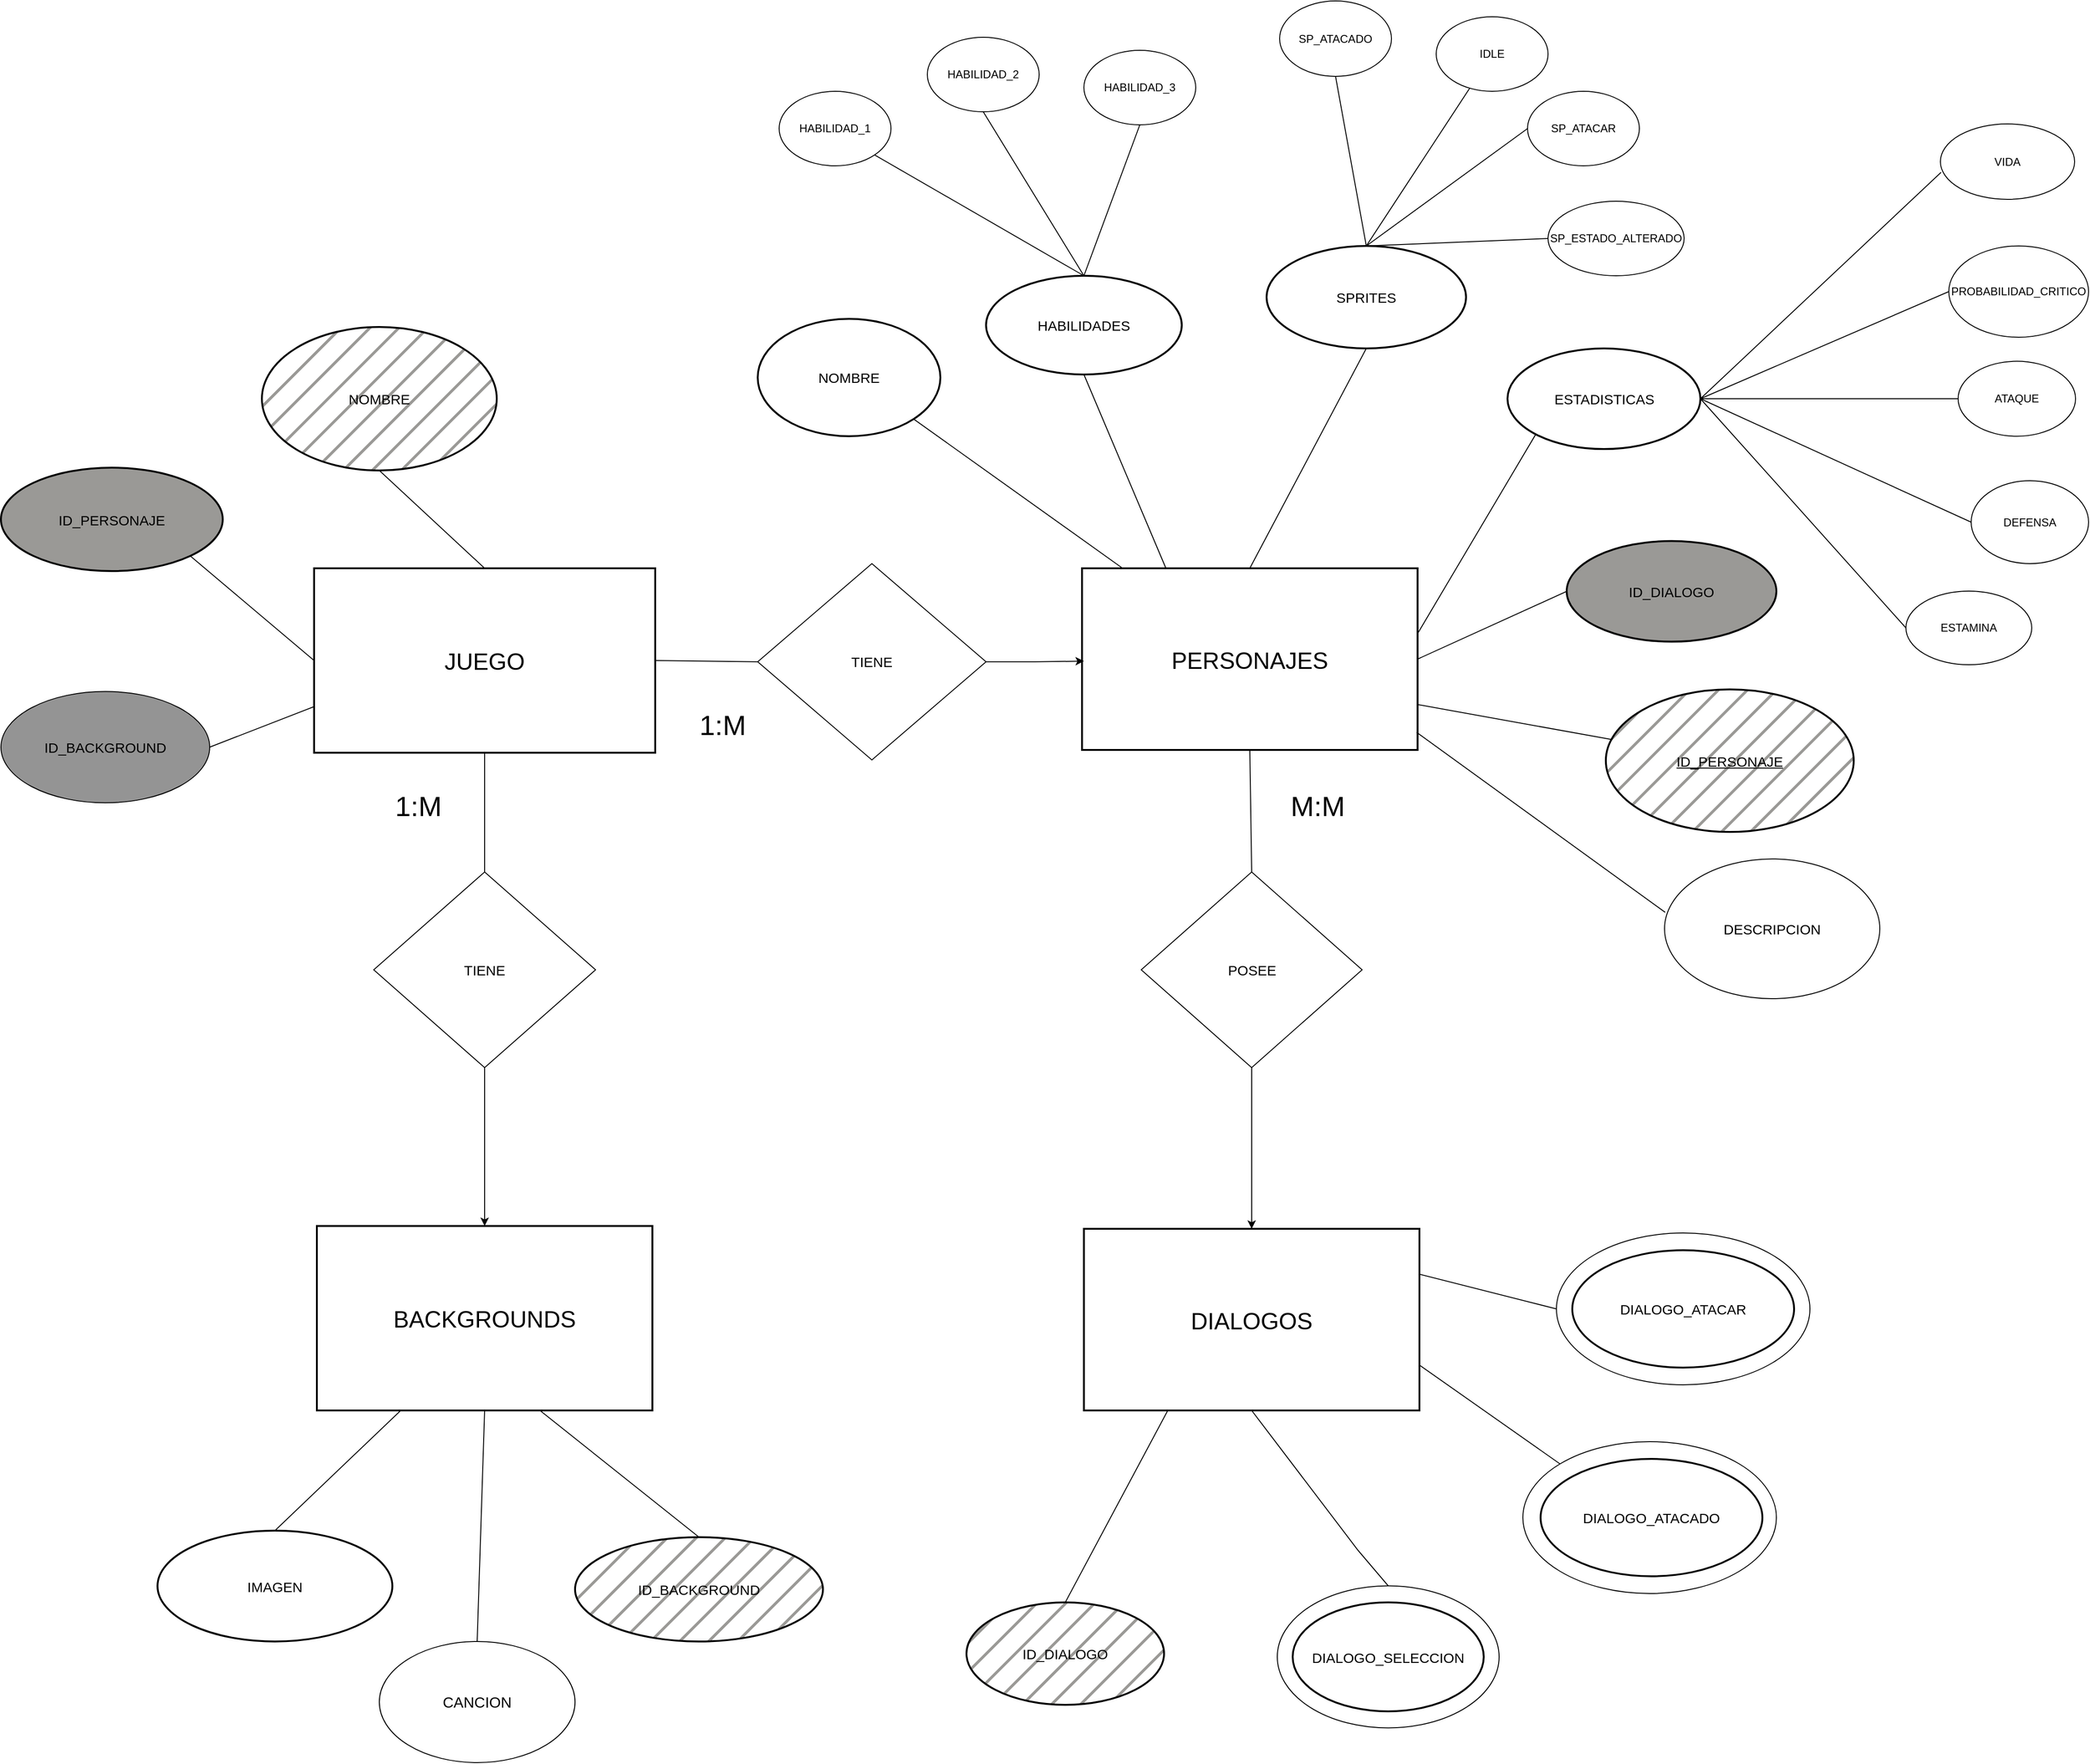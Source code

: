 <mxfile version="21.1.9" type="github">
  <diagram id="R2lEEEUBdFMjLlhIrx00" name="Page-1">
    <mxGraphModel dx="2740" dy="3270" grid="1" gridSize="14" guides="1" tooltips="1" connect="1" arrows="1" fold="1" page="1" pageScale="1" pageWidth="850" pageHeight="1100" background="#ffffff" math="0" shadow="0" extFonts="Permanent Marker^https://fonts.googleapis.com/css?family=Permanent+Marker">
      <root>
        <mxCell id="0" />
        <mxCell id="1" parent="0" />
        <mxCell id="P4IsemDNWRHRoisWRi79-3" value="" style="ellipse;whiteSpace=wrap;html=1;" parent="1" vertex="1">
          <mxGeometry x="1145.5" y="2586.25" width="238" height="152.5" as="geometry" />
        </mxCell>
        <mxCell id="P4IsemDNWRHRoisWRi79-2" value="" style="ellipse;whiteSpace=wrap;html=1;" parent="1" vertex="1">
          <mxGeometry x="1409" y="2431.5" width="272" height="163" as="geometry" />
        </mxCell>
        <mxCell id="P4IsemDNWRHRoisWRi79-1" value="" style="ellipse;whiteSpace=wrap;html=1;" parent="1" vertex="1">
          <mxGeometry x="1445" y="2207.5" width="272" height="163" as="geometry" />
        </mxCell>
        <mxCell id="YlZFul1MHV9o11l2ybtj-17" value="&lt;p style=&quot;font-size: 25px;&quot; align=&quot;center&quot;&gt;JUEGO&lt;/p&gt;" style="rounded=0;whiteSpace=wrap;html=1;align=center;strokeWidth=2;" parent="1" vertex="1">
          <mxGeometry x="112" y="1494" width="366" height="198" as="geometry" />
        </mxCell>
        <mxCell id="YlZFul1MHV9o11l2ybtj-47" value="&lt;p&gt;&lt;font style=&quot;font-size: 25px;&quot;&gt;PERSONAJES&lt;/font&gt;&lt;/p&gt;" style="rounded=0;whiteSpace=wrap;html=1;strokeWidth=2;" parent="1" vertex="1">
          <mxGeometry x="936" y="1494" width="360" height="195" as="geometry" />
        </mxCell>
        <mxCell id="YlZFul1MHV9o11l2ybtj-48" value="&lt;p&gt;&lt;font style=&quot;font-size: 25px;&quot;&gt;DIALOGOS&lt;/font&gt;&lt;/p&gt;" style="rounded=0;whiteSpace=wrap;html=1;strokeWidth=2;" parent="1" vertex="1">
          <mxGeometry x="938" y="2203" width="360" height="195" as="geometry" />
        </mxCell>
        <mxCell id="YlZFul1MHV9o11l2ybtj-49" value="" style="endArrow=none;html=1;rounded=0;entryX=0;entryY=0.5;entryDx=0;entryDy=0;strokeWidth=1;exitX=1;exitY=0.5;exitDx=0;exitDy=0;" parent="1" source="YlZFul1MHV9o11l2ybtj-52" target="YlZFul1MHV9o11l2ybtj-61" edge="1">
          <mxGeometry width="50" height="50" relative="1" as="geometry">
            <mxPoint x="292" y="1781" as="sourcePoint" />
            <mxPoint x="725" y="1782" as="targetPoint" />
          </mxGeometry>
        </mxCell>
        <mxCell id="YlZFul1MHV9o11l2ybtj-50" value="&lt;font style=&quot;font-size: 15px;&quot;&gt;ID_DIALOGO&lt;/font&gt;" style="ellipse;whiteSpace=wrap;html=1;strokeWidth=2;shadow=0;perimeterSpacing=0;fillStyle=solid;fillColor=#9a9996;gradientColor=none;" parent="1" vertex="1">
          <mxGeometry x="1456" y="1464.75" width="225" height="108" as="geometry" />
        </mxCell>
        <mxCell id="YlZFul1MHV9o11l2ybtj-51" value="&lt;font style=&quot;font-size: 15px;&quot;&gt;HABILIDADES&lt;/font&gt;" style="ellipse;whiteSpace=wrap;html=1;strokeWidth=2;" parent="1" vertex="1">
          <mxGeometry x="833" y="1180" width="210" height="106" as="geometry" />
        </mxCell>
        <mxCell id="YlZFul1MHV9o11l2ybtj-52" value="&lt;font style=&quot;font-size: 15px;&quot;&gt;ESTADISTICAS&lt;/font&gt;" style="ellipse;whiteSpace=wrap;html=1;strokeWidth=2;" parent="1" vertex="1">
          <mxGeometry x="1392.5" y="1258" width="207" height="108" as="geometry" />
        </mxCell>
        <mxCell id="YlZFul1MHV9o11l2ybtj-58" value="&lt;font style=&quot;font-size: 15px;&quot;&gt;SPRITES&lt;/font&gt;" style="ellipse;whiteSpace=wrap;html=1;strokeWidth=2;" parent="1" vertex="1">
          <mxGeometry x="1134" y="1148" width="214" height="110" as="geometry" />
        </mxCell>
        <mxCell id="YlZFul1MHV9o11l2ybtj-59" value="VIDA" style="ellipse;whiteSpace=wrap;html=1;" parent="1" vertex="1">
          <mxGeometry x="1857" y="1017" width="144" height="81" as="geometry" />
        </mxCell>
        <mxCell id="YlZFul1MHV9o11l2ybtj-60" value="ESTAMINA" style="ellipse;whiteSpace=wrap;html=1;" parent="1" vertex="1">
          <mxGeometry x="1820" y="1518.5" width="135" height="79" as="geometry" />
        </mxCell>
        <mxCell id="YlZFul1MHV9o11l2ybtj-61" value="ATAQUE" style="ellipse;whiteSpace=wrap;html=1;" parent="1" vertex="1">
          <mxGeometry x="1876" y="1271.75" width="126" height="80.5" as="geometry" />
        </mxCell>
        <mxCell id="YlZFul1MHV9o11l2ybtj-62" value="DEFENSA" style="ellipse;whiteSpace=wrap;html=1;" parent="1" vertex="1">
          <mxGeometry x="1890" y="1400" width="126" height="89" as="geometry" />
        </mxCell>
        <mxCell id="YlZFul1MHV9o11l2ybtj-63" value="PROBABILIDAD_CRITICO" style="ellipse;whiteSpace=wrap;html=1;" parent="1" vertex="1">
          <mxGeometry x="1866" y="1148" width="150" height="98" as="geometry" />
        </mxCell>
        <mxCell id="YlZFul1MHV9o11l2ybtj-64" style="edgeStyle=orthogonalEdgeStyle;rounded=0;orthogonalLoop=1;jettySize=auto;html=1;exitX=0.5;exitY=1;exitDx=0;exitDy=0;" parent="1" source="YlZFul1MHV9o11l2ybtj-61" target="YlZFul1MHV9o11l2ybtj-61" edge="1">
          <mxGeometry relative="1" as="geometry" />
        </mxCell>
        <mxCell id="YlZFul1MHV9o11l2ybtj-65" value="IDLE" style="ellipse;whiteSpace=wrap;html=1;" parent="1" vertex="1">
          <mxGeometry x="1316" y="902" width="120" height="80" as="geometry" />
        </mxCell>
        <mxCell id="YlZFul1MHV9o11l2ybtj-66" value="SP_ATACAR" style="ellipse;whiteSpace=wrap;html=1;" parent="1" vertex="1">
          <mxGeometry x="1414" y="982" width="120" height="80" as="geometry" />
        </mxCell>
        <mxCell id="YlZFul1MHV9o11l2ybtj-67" value="SP_ATACADO" style="ellipse;whiteSpace=wrap;html=1;" parent="1" vertex="1">
          <mxGeometry x="1148" y="885" width="120" height="81" as="geometry" />
        </mxCell>
        <mxCell id="YlZFul1MHV9o11l2ybtj-69" value="" style="endArrow=none;html=1;rounded=0;exitX=0.5;exitY=1;exitDx=0;exitDy=0;entryX=0.5;entryY=0;entryDx=0;entryDy=0;" parent="1" source="YlZFul1MHV9o11l2ybtj-58" target="YlZFul1MHV9o11l2ybtj-47" edge="1">
          <mxGeometry width="50" height="50" relative="1" as="geometry">
            <mxPoint x="1269" y="1634" as="sourcePoint" />
            <mxPoint x="1319" y="1584" as="targetPoint" />
          </mxGeometry>
        </mxCell>
        <mxCell id="YlZFul1MHV9o11l2ybtj-70" value="" style="endArrow=none;html=1;rounded=0;exitX=0.25;exitY=0;exitDx=0;exitDy=0;entryX=0.5;entryY=1;entryDx=0;entryDy=0;" parent="1" source="YlZFul1MHV9o11l2ybtj-47" target="YlZFul1MHV9o11l2ybtj-51" edge="1">
          <mxGeometry width="50" height="50" relative="1" as="geometry">
            <mxPoint x="1269" y="1634" as="sourcePoint" />
            <mxPoint x="1319" y="1584" as="targetPoint" />
          </mxGeometry>
        </mxCell>
        <mxCell id="YlZFul1MHV9o11l2ybtj-71" value="HABILIDAD_1" style="ellipse;whiteSpace=wrap;html=1;" parent="1" vertex="1">
          <mxGeometry x="611" y="982" width="120" height="80" as="geometry" />
        </mxCell>
        <mxCell id="YlZFul1MHV9o11l2ybtj-72" value="&lt;div&gt;HABILIDAD_2&lt;/div&gt;" style="ellipse;whiteSpace=wrap;html=1;" parent="1" vertex="1">
          <mxGeometry x="770" y="924" width="120" height="80" as="geometry" />
        </mxCell>
        <mxCell id="YlZFul1MHV9o11l2ybtj-77" value="&lt;font style=&quot;font-size: 25px;&quot;&gt;BACKGROUNDS&lt;/font&gt;" style="rounded=0;whiteSpace=wrap;html=1;strokeWidth=2;" parent="1" vertex="1">
          <mxGeometry x="115" y="2200" width="360" height="198" as="geometry" />
        </mxCell>
        <mxCell id="YlZFul1MHV9o11l2ybtj-80" value="" style="endArrow=none;html=1;rounded=0;exitX=0;exitY=0.5;exitDx=0;exitDy=0;entryX=1;entryY=0.5;entryDx=0;entryDy=0;" parent="1" source="YlZFul1MHV9o11l2ybtj-50" target="YlZFul1MHV9o11l2ybtj-47" edge="1">
          <mxGeometry width="50" height="50" relative="1" as="geometry">
            <mxPoint x="1269" y="1724" as="sourcePoint" />
            <mxPoint x="1319" y="1674" as="targetPoint" />
          </mxGeometry>
        </mxCell>
        <mxCell id="YlZFul1MHV9o11l2ybtj-81" value="" style="endArrow=none;html=1;rounded=0;entryX=0.999;entryY=0.363;entryDx=0;entryDy=0;entryPerimeter=0;exitX=0;exitY=1;exitDx=0;exitDy=0;" parent="1" source="YlZFul1MHV9o11l2ybtj-52" target="YlZFul1MHV9o11l2ybtj-47" edge="1">
          <mxGeometry width="50" height="50" relative="1" as="geometry">
            <mxPoint x="1377" y="1556" as="sourcePoint" />
            <mxPoint x="1319" y="1674" as="targetPoint" />
          </mxGeometry>
        </mxCell>
        <mxCell id="YlZFul1MHV9o11l2ybtj-82" value="" style="endArrow=none;html=1;rounded=0;entryX=1;entryY=0.5;entryDx=0;entryDy=0;exitX=0.005;exitY=0.642;exitDx=0;exitDy=0;exitPerimeter=0;" parent="1" source="YlZFul1MHV9o11l2ybtj-59" target="YlZFul1MHV9o11l2ybtj-52" edge="1">
          <mxGeometry width="50" height="50" relative="1" as="geometry">
            <mxPoint x="1269" y="1724" as="sourcePoint" />
            <mxPoint x="1319" y="1674" as="targetPoint" />
          </mxGeometry>
        </mxCell>
        <mxCell id="YlZFul1MHV9o11l2ybtj-90" value="" style="endArrow=none;html=1;rounded=0;entryX=1;entryY=0.5;entryDx=0;entryDy=0;exitX=0;exitY=0.5;exitDx=0;exitDy=0;" parent="1" source="YlZFul1MHV9o11l2ybtj-60" target="YlZFul1MHV9o11l2ybtj-52" edge="1">
          <mxGeometry relative="1" as="geometry">
            <mxPoint x="1116" y="1755" as="sourcePoint" />
            <mxPoint x="1276" y="1755" as="targetPoint" />
          </mxGeometry>
        </mxCell>
        <mxCell id="YlZFul1MHV9o11l2ybtj-92" value="" style="endArrow=none;html=1;rounded=0;entryX=1;entryY=0.5;entryDx=0;entryDy=0;exitX=0;exitY=0.5;exitDx=0;exitDy=0;" parent="1" source="YlZFul1MHV9o11l2ybtj-62" target="YlZFul1MHV9o11l2ybtj-52" edge="1">
          <mxGeometry relative="1" as="geometry">
            <mxPoint x="1116" y="1755" as="sourcePoint" />
            <mxPoint x="1276" y="1755" as="targetPoint" />
          </mxGeometry>
        </mxCell>
        <mxCell id="YlZFul1MHV9o11l2ybtj-93" value="" style="endArrow=none;html=1;rounded=0;entryX=1;entryY=0.5;entryDx=0;entryDy=0;exitX=0;exitY=0.5;exitDx=0;exitDy=0;" parent="1" source="YlZFul1MHV9o11l2ybtj-63" target="YlZFul1MHV9o11l2ybtj-52" edge="1">
          <mxGeometry relative="1" as="geometry">
            <mxPoint x="1116" y="1755" as="sourcePoint" />
            <mxPoint x="1276" y="1755" as="targetPoint" />
          </mxGeometry>
        </mxCell>
        <mxCell id="YlZFul1MHV9o11l2ybtj-96" value="" style="endArrow=none;html=1;rounded=0;entryX=0.5;entryY=0;entryDx=0;entryDy=0;" parent="1" source="YlZFul1MHV9o11l2ybtj-65" target="YlZFul1MHV9o11l2ybtj-58" edge="1">
          <mxGeometry relative="1" as="geometry">
            <mxPoint x="1116" y="1512" as="sourcePoint" />
            <mxPoint x="1276" y="1512" as="targetPoint" />
          </mxGeometry>
        </mxCell>
        <mxCell id="YlZFul1MHV9o11l2ybtj-97" value="" style="endArrow=none;html=1;rounded=0;entryX=0.5;entryY=0;entryDx=0;entryDy=0;exitX=0;exitY=0.5;exitDx=0;exitDy=0;" parent="1" source="YlZFul1MHV9o11l2ybtj-68" target="YlZFul1MHV9o11l2ybtj-58" edge="1">
          <mxGeometry relative="1" as="geometry">
            <mxPoint x="1116" y="1512" as="sourcePoint" />
            <mxPoint x="1276" y="1512" as="targetPoint" />
          </mxGeometry>
        </mxCell>
        <mxCell id="YlZFul1MHV9o11l2ybtj-98" style="edgeStyle=orthogonalEdgeStyle;rounded=0;orthogonalLoop=1;jettySize=auto;html=1;exitX=0.5;exitY=1;exitDx=0;exitDy=0;" parent="1" source="YlZFul1MHV9o11l2ybtj-68" target="YlZFul1MHV9o11l2ybtj-68" edge="1">
          <mxGeometry relative="1" as="geometry" />
        </mxCell>
        <mxCell id="YlZFul1MHV9o11l2ybtj-99" value="" style="endArrow=none;html=1;rounded=0;entryX=0.5;entryY=0;entryDx=0;entryDy=0;exitX=0;exitY=0.5;exitDx=0;exitDy=0;" parent="1" source="YlZFul1MHV9o11l2ybtj-66" target="YlZFul1MHV9o11l2ybtj-58" edge="1">
          <mxGeometry relative="1" as="geometry">
            <mxPoint x="1116" y="1512" as="sourcePoint" />
            <mxPoint x="1276" y="1512" as="targetPoint" />
          </mxGeometry>
        </mxCell>
        <mxCell id="YlZFul1MHV9o11l2ybtj-100" value="" style="endArrow=none;html=1;rounded=0;entryX=0.5;entryY=1;entryDx=0;entryDy=0;exitX=0.5;exitY=0;exitDx=0;exitDy=0;" parent="1" source="YlZFul1MHV9o11l2ybtj-58" target="YlZFul1MHV9o11l2ybtj-67" edge="1">
          <mxGeometry relative="1" as="geometry">
            <mxPoint x="1404" y="1350" as="sourcePoint" />
            <mxPoint x="1276" y="1512" as="targetPoint" />
          </mxGeometry>
        </mxCell>
        <mxCell id="YlZFul1MHV9o11l2ybtj-101" value="" style="endArrow=none;html=1;rounded=0;entryX=1;entryY=1;entryDx=0;entryDy=0;exitX=0.5;exitY=0;exitDx=0;exitDy=0;" parent="1" source="YlZFul1MHV9o11l2ybtj-51" target="YlZFul1MHV9o11l2ybtj-71" edge="1">
          <mxGeometry relative="1" as="geometry">
            <mxPoint x="1120" y="1512" as="sourcePoint" />
            <mxPoint x="1280" y="1512" as="targetPoint" />
          </mxGeometry>
        </mxCell>
        <mxCell id="YlZFul1MHV9o11l2ybtj-102" value="" style="endArrow=none;html=1;rounded=0;entryX=0.5;entryY=1;entryDx=0;entryDy=0;exitX=0.5;exitY=0;exitDx=0;exitDy=0;" parent="1" source="YlZFul1MHV9o11l2ybtj-51" target="YlZFul1MHV9o11l2ybtj-72" edge="1">
          <mxGeometry relative="1" as="geometry">
            <mxPoint x="1120" y="1512" as="sourcePoint" />
            <mxPoint x="1280" y="1512" as="targetPoint" />
          </mxGeometry>
        </mxCell>
        <mxCell id="YlZFul1MHV9o11l2ybtj-103" value="" style="endArrow=none;html=1;rounded=0;entryX=0.5;entryY=1;entryDx=0;entryDy=0;exitX=0.5;exitY=0;exitDx=0;exitDy=0;" parent="1" source="YlZFul1MHV9o11l2ybtj-51" target="YlZFul1MHV9o11l2ybtj-73" edge="1">
          <mxGeometry relative="1" as="geometry">
            <mxPoint x="1120" y="1512" as="sourcePoint" />
            <mxPoint x="1280" y="1512" as="targetPoint" />
          </mxGeometry>
        </mxCell>
        <mxCell id="YlZFul1MHV9o11l2ybtj-106" style="edgeStyle=orthogonalEdgeStyle;rounded=0;orthogonalLoop=1;jettySize=auto;html=1;exitX=0.5;exitY=1;exitDx=0;exitDy=0;" parent="1" source="YlZFul1MHV9o11l2ybtj-68" target="YlZFul1MHV9o11l2ybtj-68" edge="1">
          <mxGeometry relative="1" as="geometry" />
        </mxCell>
        <mxCell id="YlZFul1MHV9o11l2ybtj-107" value="&lt;font style=&quot;font-size: 15px;&quot;&gt;ID_PERSONAJE&lt;/font&gt;" style="ellipse;whiteSpace=wrap;html=1;align=center;strokeWidth=2;fillStyle=solid;fillColor=#9a9996;" parent="1" vertex="1">
          <mxGeometry x="-224" y="1386" width="238" height="111" as="geometry" />
        </mxCell>
        <mxCell id="YlZFul1MHV9o11l2ybtj-110" value="&lt;font style=&quot;font-size: 15px;&quot;&gt;NOMBRE&lt;/font&gt;" style="ellipse;whiteSpace=wrap;html=1;align=center;strokeWidth=2;" parent="1" vertex="1">
          <mxGeometry x="588" y="1226.25" width="196" height="126" as="geometry" />
        </mxCell>
        <mxCell id="YlZFul1MHV9o11l2ybtj-111" value="" style="endArrow=none;html=1;rounded=0;entryX=1;entryY=0.75;entryDx=0;entryDy=0;" parent="1" source="YlZFul1MHV9o11l2ybtj-116" target="YlZFul1MHV9o11l2ybtj-47" edge="1">
          <mxGeometry relative="1" as="geometry">
            <mxPoint x="1456" y="1680" as="sourcePoint" />
            <mxPoint x="1154" y="1610" as="targetPoint" />
            <Array as="points" />
          </mxGeometry>
        </mxCell>
        <mxCell id="YlZFul1MHV9o11l2ybtj-112" value="" style="endArrow=none;html=1;rounded=0;exitX=1;exitY=1;exitDx=0;exitDy=0;" parent="1" source="YlZFul1MHV9o11l2ybtj-110" target="YlZFul1MHV9o11l2ybtj-47" edge="1">
          <mxGeometry relative="1" as="geometry">
            <mxPoint x="756" y="1358" as="sourcePoint" />
            <mxPoint x="1154" y="1610" as="targetPoint" />
          </mxGeometry>
        </mxCell>
        <mxCell id="YlZFul1MHV9o11l2ybtj-113" style="edgeStyle=orthogonalEdgeStyle;rounded=0;orthogonalLoop=1;jettySize=auto;html=1;exitX=0.5;exitY=1;exitDx=0;exitDy=0;" parent="1" source="YlZFul1MHV9o11l2ybtj-66" target="YlZFul1MHV9o11l2ybtj-66" edge="1">
          <mxGeometry relative="1" as="geometry" />
        </mxCell>
        <mxCell id="YlZFul1MHV9o11l2ybtj-116" value="&lt;font style=&quot;font-size: 15px;&quot;&gt;ID_PERSONAJE&lt;/font&gt;" style="ellipse;whiteSpace=wrap;html=1;align=center;fontStyle=4;strokeWidth=2;fillColor=#9a9996;fillStyle=hatch;" parent="1" vertex="1">
          <mxGeometry x="1498" y="1624" width="266" height="153" as="geometry" />
        </mxCell>
        <mxCell id="YlZFul1MHV9o11l2ybtj-122" value="" style="endArrow=none;html=1;rounded=0;entryX=0.5;entryY=1;entryDx=0;entryDy=0;exitX=0.5;exitY=0;exitDx=0;exitDy=0;" parent="1" source="YlZFul1MHV9o11l2ybtj-17" target="YlZFul1MHV9o11l2ybtj-150" edge="1">
          <mxGeometry relative="1" as="geometry">
            <mxPoint x="994" y="1442" as="sourcePoint" />
            <mxPoint x="196" y="1386" as="targetPoint" />
          </mxGeometry>
        </mxCell>
        <mxCell id="YlZFul1MHV9o11l2ybtj-123" value="" style="endArrow=none;html=1;rounded=0;entryX=1;entryY=1;entryDx=0;entryDy=0;exitX=0;exitY=0.5;exitDx=0;exitDy=0;" parent="1" source="YlZFul1MHV9o11l2ybtj-17" target="YlZFul1MHV9o11l2ybtj-107" edge="1">
          <mxGeometry relative="1" as="geometry">
            <mxPoint x="994" y="1442" as="sourcePoint" />
            <mxPoint x="1154" y="1442" as="targetPoint" />
          </mxGeometry>
        </mxCell>
        <mxCell id="YlZFul1MHV9o11l2ybtj-125" value="" style="endArrow=none;html=1;rounded=0;entryX=1;entryY=0.25;entryDx=0;entryDy=0;exitX=0;exitY=0.5;exitDx=0;exitDy=0;" parent="1" source="P4IsemDNWRHRoisWRi79-1" target="YlZFul1MHV9o11l2ybtj-48" edge="1">
          <mxGeometry relative="1" as="geometry">
            <mxPoint x="1442" y="2296" as="sourcePoint" />
            <mxPoint x="1302" y="2265" as="targetPoint" />
            <Array as="points" />
          </mxGeometry>
        </mxCell>
        <mxCell id="YlZFul1MHV9o11l2ybtj-143" style="edgeStyle=orthogonalEdgeStyle;rounded=0;orthogonalLoop=1;jettySize=auto;html=1;exitX=0.5;exitY=1;exitDx=0;exitDy=0;" parent="1" source="YlZFul1MHV9o11l2ybtj-126" target="YlZFul1MHV9o11l2ybtj-48" edge="1">
          <mxGeometry relative="1" as="geometry" />
        </mxCell>
        <mxCell id="YlZFul1MHV9o11l2ybtj-126" value="&lt;font style=&quot;font-size: 15px;&quot;&gt;POSEE&lt;/font&gt;" style="shape=rhombus;perimeter=rhombusPerimeter;whiteSpace=wrap;html=1;align=center;" parent="1" vertex="1">
          <mxGeometry x="999.5" y="1820" width="237" height="210" as="geometry" />
        </mxCell>
        <mxCell id="YlZFul1MHV9o11l2ybtj-129" style="edgeStyle=orthogonalEdgeStyle;rounded=0;orthogonalLoop=1;jettySize=auto;html=1;exitX=0.5;exitY=1;exitDx=0;exitDy=0;" parent="1" source="YlZFul1MHV9o11l2ybtj-58" target="YlZFul1MHV9o11l2ybtj-58" edge="1">
          <mxGeometry relative="1" as="geometry" />
        </mxCell>
        <mxCell id="YlZFul1MHV9o11l2ybtj-134" value="" style="endArrow=none;html=1;rounded=0;entryX=0.5;entryY=1;entryDx=0;entryDy=0;exitX=0.5;exitY=0;exitDx=0;exitDy=0;" parent="1" source="YlZFul1MHV9o11l2ybtj-126" target="YlZFul1MHV9o11l2ybtj-47" edge="1">
          <mxGeometry relative="1" as="geometry">
            <mxPoint x="812" y="1736" as="sourcePoint" />
            <mxPoint x="972" y="1736" as="targetPoint" />
          </mxGeometry>
        </mxCell>
        <mxCell id="YlZFul1MHV9o11l2ybtj-142" style="edgeStyle=orthogonalEdgeStyle;rounded=0;orthogonalLoop=1;jettySize=auto;html=1;exitX=1;exitY=0.5;exitDx=0;exitDy=0;" parent="1" source="YlZFul1MHV9o11l2ybtj-136" edge="1">
          <mxGeometry relative="1" as="geometry">
            <mxPoint x="938" y="1593.667" as="targetPoint" />
          </mxGeometry>
        </mxCell>
        <mxCell id="YlZFul1MHV9o11l2ybtj-136" value="&lt;font style=&quot;font-size: 15px;&quot;&gt;TIENE&lt;/font&gt;" style="shape=rhombus;perimeter=rhombusPerimeter;whiteSpace=wrap;html=1;align=center;" parent="1" vertex="1">
          <mxGeometry x="588" y="1489" width="245" height="210.75" as="geometry" />
        </mxCell>
        <mxCell id="YlZFul1MHV9o11l2ybtj-138" value="" style="endArrow=none;html=1;rounded=0;entryX=0;entryY=0.5;entryDx=0;entryDy=0;exitX=1;exitY=0.5;exitDx=0;exitDy=0;" parent="1" source="YlZFul1MHV9o11l2ybtj-17" target="YlZFul1MHV9o11l2ybtj-136" edge="1">
          <mxGeometry relative="1" as="geometry">
            <mxPoint x="812" y="1778" as="sourcePoint" />
            <mxPoint x="972" y="1778" as="targetPoint" />
          </mxGeometry>
        </mxCell>
        <mxCell id="YlZFul1MHV9o11l2ybtj-141" style="edgeStyle=orthogonalEdgeStyle;rounded=0;orthogonalLoop=1;jettySize=auto;html=1;exitX=0.5;exitY=1;exitDx=0;exitDy=0;entryX=0.5;entryY=0;entryDx=0;entryDy=0;" parent="1" source="YlZFul1MHV9o11l2ybtj-139" target="YlZFul1MHV9o11l2ybtj-77" edge="1">
          <mxGeometry relative="1" as="geometry" />
        </mxCell>
        <mxCell id="YlZFul1MHV9o11l2ybtj-139" value="&lt;font style=&quot;font-size: 15px;&quot;&gt;TIENE&lt;/font&gt;" style="shape=rhombus;perimeter=rhombusPerimeter;whiteSpace=wrap;html=1;align=center;" parent="1" vertex="1">
          <mxGeometry x="176" y="1820" width="238" height="210" as="geometry" />
        </mxCell>
        <mxCell id="YlZFul1MHV9o11l2ybtj-140" value="" style="endArrow=none;html=1;rounded=0;entryX=0.5;entryY=1;entryDx=0;entryDy=0;exitX=0.5;exitY=0;exitDx=0;exitDy=0;" parent="1" source="YlZFul1MHV9o11l2ybtj-139" target="YlZFul1MHV9o11l2ybtj-17" edge="1">
          <mxGeometry relative="1" as="geometry">
            <mxPoint x="812" y="1834" as="sourcePoint" />
            <mxPoint x="972" y="1834" as="targetPoint" />
          </mxGeometry>
        </mxCell>
        <mxCell id="YlZFul1MHV9o11l2ybtj-144" value="&lt;font style=&quot;font-size: 15px;&quot;&gt;ID_BACKGROUND&lt;/font&gt;" style="ellipse;whiteSpace=wrap;html=1;align=center;strokeWidth=2;fillColor=#9a9996;fillStyle=hatch;" parent="1" vertex="1">
          <mxGeometry x="392" y="2534" width="266" height="112" as="geometry" />
        </mxCell>
        <mxCell id="YlZFul1MHV9o11l2ybtj-145" value="&lt;font style=&quot;font-size: 15px;&quot;&gt;IMAGEN&lt;/font&gt;" style="ellipse;whiteSpace=wrap;html=1;align=center;strokeWidth=2;" parent="1" vertex="1">
          <mxGeometry x="-56" y="2527" width="252" height="119" as="geometry" />
        </mxCell>
        <mxCell id="YlZFul1MHV9o11l2ybtj-146" value="&lt;font style=&quot;font-size: 15px;&quot;&gt;DIALOGO_ATACAR&lt;/font&gt;" style="ellipse;whiteSpace=wrap;html=1;align=center;strokeWidth=2;" parent="1" vertex="1">
          <mxGeometry x="1462" y="2226" width="238" height="126" as="geometry" />
        </mxCell>
        <mxCell id="YlZFul1MHV9o11l2ybtj-148" value="&lt;font style=&quot;font-size: 15px;&quot;&gt;DIALOGO_SELECCION&lt;/font&gt;" style="ellipse;whiteSpace=wrap;html=1;align=center;strokeWidth=2;" parent="1" vertex="1">
          <mxGeometry x="1162" y="2604" width="205" height="117" as="geometry" />
        </mxCell>
        <mxCell id="YlZFul1MHV9o11l2ybtj-149" value="&lt;font style=&quot;font-size: 15px;&quot;&gt;ID_DIALOGO&lt;/font&gt;" style="ellipse;whiteSpace=wrap;html=1;align=center;strokeWidth=2;fillColor=#9a9996;fillStyle=hatch;" parent="1" vertex="1">
          <mxGeometry x="812" y="2604" width="212" height="110" as="geometry" />
        </mxCell>
        <mxCell id="YlZFul1MHV9o11l2ybtj-150" value="&lt;font style=&quot;font-size: 15px;&quot;&gt;NOMBRE&lt;/font&gt;" style="ellipse;whiteSpace=wrap;html=1;align=center;strokeWidth=2;fillColor=#9a9996;fillStyle=hatch;" parent="1" vertex="1">
          <mxGeometry x="56" y="1235" width="252" height="154" as="geometry" />
        </mxCell>
        <mxCell id="YlZFul1MHV9o11l2ybtj-151" value="" style="endArrow=none;html=1;rounded=0;entryX=0.667;entryY=1.003;entryDx=0;entryDy=0;entryPerimeter=0;exitX=0.5;exitY=0;exitDx=0;exitDy=0;" parent="1" source="YlZFul1MHV9o11l2ybtj-144" target="YlZFul1MHV9o11l2ybtj-77" edge="1">
          <mxGeometry relative="1" as="geometry">
            <mxPoint x="812" y="2128" as="sourcePoint" />
            <mxPoint x="972" y="2128" as="targetPoint" />
          </mxGeometry>
        </mxCell>
        <mxCell id="YlZFul1MHV9o11l2ybtj-152" value="" style="endArrow=none;html=1;rounded=0;entryX=0.25;entryY=1;entryDx=0;entryDy=0;exitX=0.5;exitY=0;exitDx=0;exitDy=0;" parent="1" source="YlZFul1MHV9o11l2ybtj-145" target="YlZFul1MHV9o11l2ybtj-77" edge="1">
          <mxGeometry relative="1" as="geometry">
            <mxPoint x="812" y="2128" as="sourcePoint" />
            <mxPoint x="972" y="2128" as="targetPoint" />
          </mxGeometry>
        </mxCell>
        <mxCell id="YlZFul1MHV9o11l2ybtj-153" value="" style="endArrow=none;html=1;rounded=0;entryX=0.5;entryY=1;entryDx=0;entryDy=0;exitX=0.5;exitY=0;exitDx=0;exitDy=0;" parent="1" source="P4IsemDNWRHRoisWRi79-3" target="YlZFul1MHV9o11l2ybtj-48" edge="1">
          <mxGeometry relative="1" as="geometry">
            <mxPoint x="1246" y="2590" as="sourcePoint" />
            <mxPoint x="972" y="2128" as="targetPoint" />
            <Array as="points">
              <mxPoint x="1232" y="2548" />
            </Array>
          </mxGeometry>
        </mxCell>
        <mxCell id="YlZFul1MHV9o11l2ybtj-154" value="" style="endArrow=none;html=1;rounded=0;entryX=0.25;entryY=1;entryDx=0;entryDy=0;exitX=0.5;exitY=0;exitDx=0;exitDy=0;" parent="1" source="YlZFul1MHV9o11l2ybtj-149" target="YlZFul1MHV9o11l2ybtj-48" edge="1">
          <mxGeometry relative="1" as="geometry">
            <mxPoint x="812" y="2128" as="sourcePoint" />
            <mxPoint x="972" y="2128" as="targetPoint" />
          </mxGeometry>
        </mxCell>
        <mxCell id="YlZFul1MHV9o11l2ybtj-155" value="" style="endArrow=none;html=1;rounded=0;entryX=1;entryY=0.75;entryDx=0;entryDy=0;exitX=0;exitY=0;exitDx=0;exitDy=0;" parent="1" source="P4IsemDNWRHRoisWRi79-2" target="YlZFul1MHV9o11l2ybtj-48" edge="1">
          <mxGeometry relative="1" as="geometry">
            <mxPoint x="1442" y="2450" as="sourcePoint" />
            <mxPoint x="972" y="2128" as="targetPoint" />
            <Array as="points" />
          </mxGeometry>
        </mxCell>
        <mxCell id="P4IsemDNWRHRoisWRi79-4" value="&lt;font style=&quot;font-size: 16px;&quot;&gt;CANCION&lt;/font&gt;" style="ellipse;whiteSpace=wrap;html=1;" parent="1" vertex="1">
          <mxGeometry x="182" y="2646" width="210" height="130" as="geometry" />
        </mxCell>
        <mxCell id="P4IsemDNWRHRoisWRi79-5" value="" style="endArrow=none;html=1;rounded=0;entryX=0.5;entryY=1;entryDx=0;entryDy=0;exitX=0.5;exitY=0;exitDx=0;exitDy=0;" parent="1" source="P4IsemDNWRHRoisWRi79-4" target="YlZFul1MHV9o11l2ybtj-77" edge="1">
          <mxGeometry relative="1" as="geometry">
            <mxPoint x="372" y="2585" as="sourcePoint" />
            <mxPoint x="202" y="2450" as="targetPoint" />
          </mxGeometry>
        </mxCell>
        <mxCell id="P4IsemDNWRHRoisWRi79-6" value="&lt;font style=&quot;font-size: 30px;&quot;&gt;1:M&lt;/font&gt;" style="text;html=1;strokeColor=none;fillColor=none;align=center;verticalAlign=middle;whiteSpace=wrap;rounded=0;" parent="1" vertex="1">
          <mxGeometry x="490" y="1626.25" width="121" height="72" as="geometry" />
        </mxCell>
        <mxCell id="P4IsemDNWRHRoisWRi79-7" value="&lt;font style=&quot;font-size: 30px;&quot;&gt;1:M&lt;/font&gt;" style="text;html=1;strokeColor=none;fillColor=none;align=center;verticalAlign=middle;whiteSpace=wrap;rounded=0;" parent="1" vertex="1">
          <mxGeometry x="168" y="1721" width="112" height="56" as="geometry" />
        </mxCell>
        <mxCell id="P4IsemDNWRHRoisWRi79-10" value="&lt;font style=&quot;font-size: 30px;&quot;&gt;M:M&lt;/font&gt;" style="text;html=1;strokeColor=none;fillColor=none;align=center;verticalAlign=middle;whiteSpace=wrap;rounded=0;" parent="1" vertex="1">
          <mxGeometry x="1145.5" y="1721" width="86" height="56" as="geometry" />
        </mxCell>
        <mxCell id="OKzIOX2jL7Ez1NZ-nuzO-1" value="&lt;font style=&quot;font-size: 15px;&quot;&gt;ID_BACKGROUND&lt;/font&gt;" style="ellipse;whiteSpace=wrap;html=1;fillColor=#949494;" parent="1" vertex="1">
          <mxGeometry x="-224" y="1626.25" width="224" height="119.5" as="geometry" />
        </mxCell>
        <mxCell id="OKzIOX2jL7Ez1NZ-nuzO-3" value="" style="endArrow=none;html=1;rounded=0;entryX=1;entryY=0.5;entryDx=0;entryDy=0;exitX=0;exitY=0.75;exitDx=0;exitDy=0;" parent="1" source="YlZFul1MHV9o11l2ybtj-17" target="OKzIOX2jL7Ez1NZ-nuzO-1" edge="1">
          <mxGeometry relative="1" as="geometry">
            <mxPoint x="84" y="1722" as="sourcePoint" />
            <mxPoint x="-49" y="1610" as="targetPoint" />
          </mxGeometry>
        </mxCell>
        <mxCell id="OKzIOX2jL7Ez1NZ-nuzO-4" value="&lt;font style=&quot;font-size: 15px;&quot;&gt;DESCRIPCION&lt;/font&gt;" style="ellipse;whiteSpace=wrap;html=1;" parent="1" vertex="1">
          <mxGeometry x="1561" y="1806" width="231" height="150" as="geometry" />
        </mxCell>
        <mxCell id="OKzIOX2jL7Ez1NZ-nuzO-6" value="" style="endArrow=none;html=1;rounded=0;entryX=0.997;entryY=0.903;entryDx=0;entryDy=0;exitX=0.003;exitY=0.382;exitDx=0;exitDy=0;exitPerimeter=0;entryPerimeter=0;" parent="1" source="OKzIOX2jL7Ez1NZ-nuzO-4" target="YlZFul1MHV9o11l2ybtj-47" edge="1">
          <mxGeometry relative="1" as="geometry">
            <mxPoint x="1498" y="1813" as="sourcePoint" />
            <mxPoint x="1258" y="1806" as="targetPoint" />
          </mxGeometry>
        </mxCell>
        <mxCell id="YlZFul1MHV9o11l2ybtj-147" value="&lt;font style=&quot;font-size: 15px;&quot;&gt;DIALOGO_ATACADO&lt;/font&gt;" style="ellipse;whiteSpace=wrap;html=1;align=center;strokeWidth=2;" parent="1" vertex="1">
          <mxGeometry x="1428" y="2450" width="238" height="126" as="geometry" />
        </mxCell>
        <mxCell id="YlZFul1MHV9o11l2ybtj-73" value="&lt;div&gt;HABILIDAD_3&lt;/div&gt;" style="ellipse;whiteSpace=wrap;html=1;" parent="1" vertex="1">
          <mxGeometry x="938" y="938" width="120" height="80" as="geometry" />
        </mxCell>
        <mxCell id="YlZFul1MHV9o11l2ybtj-68" value="SP_ESTADO_ALTERADO" style="ellipse;whiteSpace=wrap;html=1;" parent="1" vertex="1">
          <mxGeometry x="1436" y="1100" width="146" height="80" as="geometry" />
        </mxCell>
      </root>
    </mxGraphModel>
  </diagram>
</mxfile>
